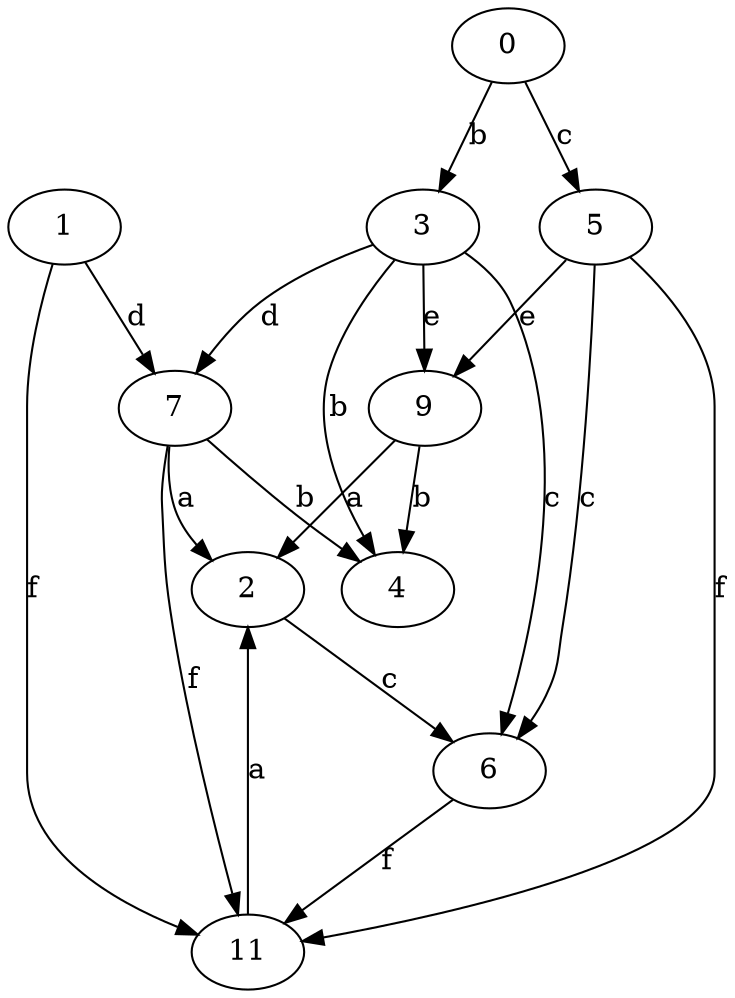 strict digraph  {
1;
2;
3;
4;
5;
6;
7;
9;
11;
0;
1 -> 7  [label=d];
1 -> 11  [label=f];
2 -> 6  [label=c];
3 -> 4  [label=b];
3 -> 6  [label=c];
3 -> 7  [label=d];
3 -> 9  [label=e];
5 -> 6  [label=c];
5 -> 9  [label=e];
5 -> 11  [label=f];
6 -> 11  [label=f];
7 -> 2  [label=a];
7 -> 4  [label=b];
7 -> 11  [label=f];
9 -> 2  [label=a];
9 -> 4  [label=b];
11 -> 2  [label=a];
0 -> 3  [label=b];
0 -> 5  [label=c];
}
